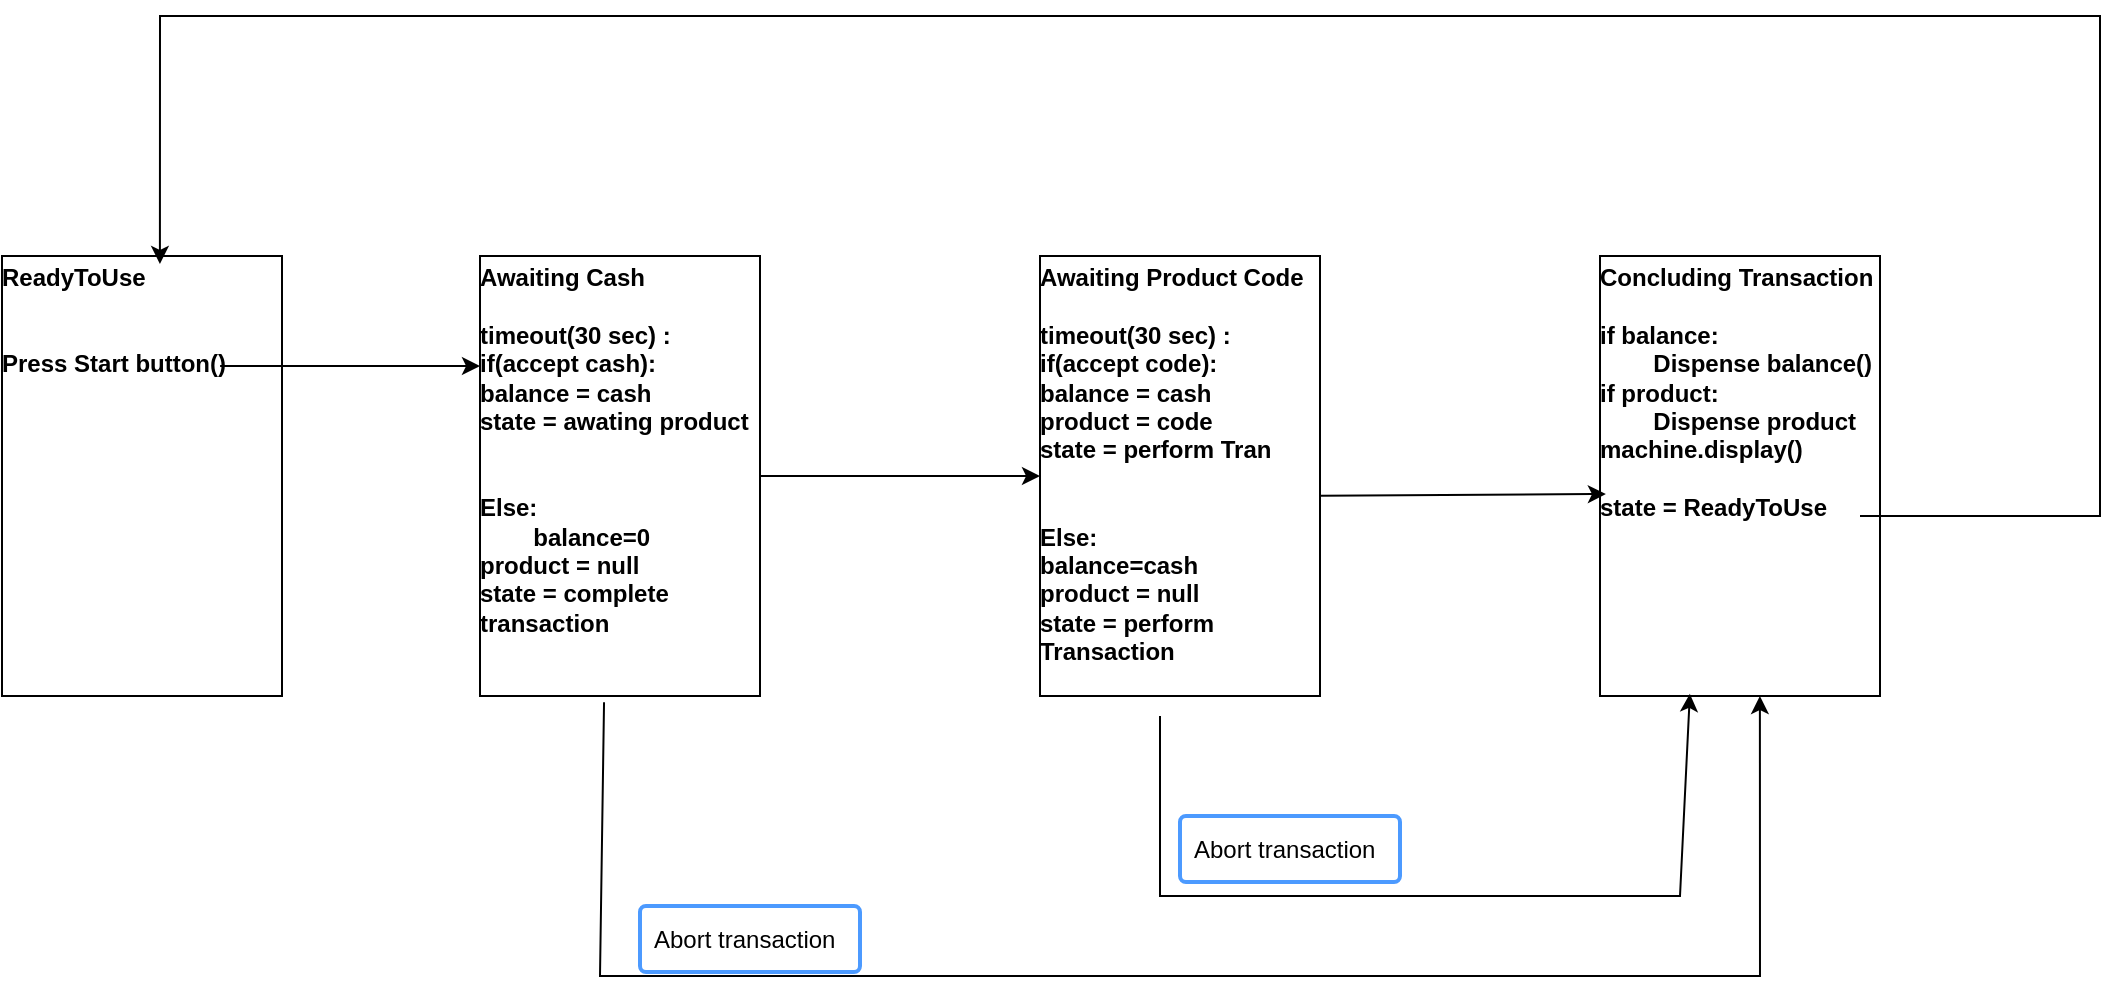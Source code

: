 <mxfile version="24.7.8">
  <diagram name="Page-1" id="MksWr44z-Y2_uWxHBqol">
    <mxGraphModel dx="1834" dy="1270" grid="1" gridSize="10" guides="1" tooltips="1" connect="1" arrows="1" fold="1" page="0" pageScale="1" pageWidth="850" pageHeight="1100" math="0" shadow="0">
      <root>
        <mxCell id="0" />
        <mxCell id="1" parent="0" />
        <mxCell id="g9iSgJ-QtlMSqXlWMMUK-6" value="&lt;p style=&quot;margin: 4px 0px 0px;&quot;&gt;&lt;b&gt;ReadyToUse&lt;br&gt;&lt;br&gt;&lt;br&gt;Press Start button()&lt;/b&gt;&lt;/p&gt;" style="verticalAlign=top;align=left;overflow=fill;html=1;whiteSpace=wrap;" vertex="1" parent="1">
          <mxGeometry x="-119" y="120" width="140" height="220" as="geometry" />
        </mxCell>
        <mxCell id="g9iSgJ-QtlMSqXlWMMUK-7" value="&lt;p style=&quot;margin: 4px 0px 0px;&quot;&gt;&lt;b&gt;Awaiting Cash&lt;br&gt;&lt;br&gt;timeout(30 sec) :&lt;br&gt;if(accept cash):&lt;br&gt;balance = cash&lt;br&gt;state = awating product&lt;br&gt;&lt;br&gt;&lt;br&gt;Else:&lt;br&gt;&lt;span style=&quot;white-space: pre;&quot;&gt;&#x9;&lt;/span&gt;balance=0&lt;br&gt;product = null&lt;br&gt;state = complete transaction&lt;/b&gt;&lt;/p&gt;" style="verticalAlign=top;align=left;overflow=fill;html=1;whiteSpace=wrap;" vertex="1" parent="1">
          <mxGeometry x="120" y="120" width="140" height="220" as="geometry" />
        </mxCell>
        <mxCell id="g9iSgJ-QtlMSqXlWMMUK-8" value="&lt;p style=&quot;margin: 4px 0px 0px;&quot;&gt;&lt;b&gt;Awaiting Product Code&lt;br&gt;&lt;br&gt;&lt;/b&gt;&lt;b&gt;timeout(30 sec) :&lt;br&gt;if(accept code):&lt;br&gt;balance = cash&lt;br&gt;product = code&lt;br&gt;state = perform Tran&lt;br&gt;&lt;br&gt;&lt;br&gt;Else:&lt;br&gt;balance=cash&lt;br&gt;product = null&lt;br&gt;state = perform Transaction&lt;/b&gt;&lt;b&gt;&lt;br&gt;&lt;/b&gt;&lt;/p&gt;" style="verticalAlign=top;align=left;overflow=fill;html=1;whiteSpace=wrap;" vertex="1" parent="1">
          <mxGeometry x="400" y="120" width="140" height="220" as="geometry" />
        </mxCell>
        <mxCell id="g9iSgJ-QtlMSqXlWMMUK-9" value="&lt;p style=&quot;margin: 4px 0px 0px;&quot;&gt;&lt;b&gt;Concluding Transaction&lt;br&gt;&lt;br&gt;if balance:&lt;br&gt;&lt;span style=&quot;white-space: pre;&quot;&gt;&#x9;&lt;/span&gt;Dispense balance()&lt;br&gt;if product:&lt;br&gt;&lt;span style=&quot;white-space: pre;&quot;&gt;&#x9;&lt;/span&gt;Dispense product&lt;br&gt;machine.display()&lt;br&gt;&lt;br&gt;state = ReadyToUse&lt;br&gt;&lt;br&gt;&lt;/b&gt;&lt;/p&gt;" style="verticalAlign=top;align=left;overflow=fill;html=1;whiteSpace=wrap;" vertex="1" parent="1">
          <mxGeometry x="680" y="120" width="140" height="220" as="geometry" />
        </mxCell>
        <mxCell id="g9iSgJ-QtlMSqXlWMMUK-10" value="" style="endArrow=classic;html=1;rounded=0;exitX=0.443;exitY=1.014;exitDx=0;exitDy=0;exitPerimeter=0;entryX=0.571;entryY=1;entryDx=0;entryDy=0;entryPerimeter=0;" edge="1" parent="1" source="g9iSgJ-QtlMSqXlWMMUK-7" target="g9iSgJ-QtlMSqXlWMMUK-9">
          <mxGeometry width="50" height="50" relative="1" as="geometry">
            <mxPoint x="480" y="470" as="sourcePoint" />
            <mxPoint x="830" y="480" as="targetPoint" />
            <Array as="points">
              <mxPoint x="180" y="480" />
              <mxPoint x="760" y="480" />
            </Array>
          </mxGeometry>
        </mxCell>
        <mxCell id="g9iSgJ-QtlMSqXlWMMUK-11" value="" style="endArrow=classic;html=1;rounded=0;exitX=0.443;exitY=1.014;exitDx=0;exitDy=0;exitPerimeter=0;entryX=0.321;entryY=0.995;entryDx=0;entryDy=0;entryPerimeter=0;" edge="1" parent="1" target="g9iSgJ-QtlMSqXlWMMUK-9">
          <mxGeometry width="50" height="50" relative="1" as="geometry">
            <mxPoint x="460" y="350" as="sourcePoint" />
            <mxPoint x="1038" y="347" as="targetPoint" />
            <Array as="points">
              <mxPoint x="460" y="440" />
              <mxPoint x="720" y="440" />
            </Array>
          </mxGeometry>
        </mxCell>
        <mxCell id="g9iSgJ-QtlMSqXlWMMUK-14" value="" style="endArrow=classic;html=1;rounded=0;entryX=0;entryY=0.25;entryDx=0;entryDy=0;exitX=0.779;exitY=0.25;exitDx=0;exitDy=0;exitPerimeter=0;" edge="1" parent="1" source="g9iSgJ-QtlMSqXlWMMUK-6" target="g9iSgJ-QtlMSqXlWMMUK-7">
          <mxGeometry width="50" height="50" relative="1" as="geometry">
            <mxPoint x="480" y="300" as="sourcePoint" />
            <mxPoint x="530" y="250" as="targetPoint" />
          </mxGeometry>
        </mxCell>
        <mxCell id="g9iSgJ-QtlMSqXlWMMUK-15" value="" style="endArrow=classic;html=1;rounded=0;entryX=0.564;entryY=0.018;entryDx=0;entryDy=0;entryPerimeter=0;" edge="1" parent="1" target="g9iSgJ-QtlMSqXlWMMUK-6">
          <mxGeometry width="50" height="50" relative="1" as="geometry">
            <mxPoint x="810" y="250" as="sourcePoint" />
            <mxPoint x="-180" as="targetPoint" />
            <Array as="points">
              <mxPoint x="930" y="250" />
              <mxPoint x="930" />
              <mxPoint x="-40" />
            </Array>
          </mxGeometry>
        </mxCell>
        <mxCell id="g9iSgJ-QtlMSqXlWMMUK-16" value="" style="endArrow=classic;html=1;rounded=0;" edge="1" parent="1" source="g9iSgJ-QtlMSqXlWMMUK-7" target="g9iSgJ-QtlMSqXlWMMUK-8">
          <mxGeometry width="50" height="50" relative="1" as="geometry">
            <mxPoint x="480" y="300" as="sourcePoint" />
            <mxPoint x="530" y="250" as="targetPoint" />
          </mxGeometry>
        </mxCell>
        <mxCell id="g9iSgJ-QtlMSqXlWMMUK-17" value="" style="endArrow=classic;html=1;rounded=0;entryX=0.021;entryY=0.541;entryDx=0;entryDy=0;entryPerimeter=0;exitX=1;exitY=0.545;exitDx=0;exitDy=0;exitPerimeter=0;" edge="1" parent="1" source="g9iSgJ-QtlMSqXlWMMUK-8" target="g9iSgJ-QtlMSqXlWMMUK-9">
          <mxGeometry width="50" height="50" relative="1" as="geometry">
            <mxPoint x="480" y="300" as="sourcePoint" />
            <mxPoint x="530" y="250" as="targetPoint" />
          </mxGeometry>
        </mxCell>
        <mxCell id="g9iSgJ-QtlMSqXlWMMUK-20" value="Abort transaction" style="rounded=1;arcSize=9;align=left;spacingLeft=5;strokeColor=#4C9AFF;html=1;strokeWidth=2;fontSize=12" vertex="1" parent="1">
          <mxGeometry x="200" y="445" width="110" height="33" as="geometry" />
        </mxCell>
        <mxCell id="g9iSgJ-QtlMSqXlWMMUK-21" value="Abort transaction" style="rounded=1;arcSize=9;align=left;spacingLeft=5;strokeColor=#4C9AFF;html=1;strokeWidth=2;fontSize=12" vertex="1" parent="1">
          <mxGeometry x="470" y="400" width="110" height="33" as="geometry" />
        </mxCell>
      </root>
    </mxGraphModel>
  </diagram>
</mxfile>
